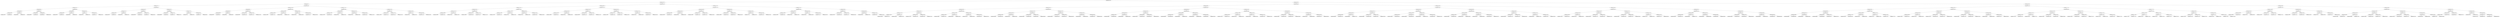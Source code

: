 digraph G{
1645589532 [label="Node{data=[2381, 2381]}"]
1645589532 -> 91989438
91989438 [label="Node{data=[1397, 1397]}"]
91989438 -> 1555063271
1555063271 [label="Node{data=[981, 981]}"]
1555063271 -> 581484909
581484909 [label="Node{data=[917, 917]}"]
581484909 -> 1842488432
1842488432 [label="Node{data=[901, 901]}"]
1842488432 -> 895236641
895236641 [label="Node{data=[893, 893]}"]
895236641 -> 1790761524
1790761524 [label="Node{data=[889, 889]}"]
1790761524 -> 242998695
242998695 [label="Node{data=[848, 848]}"]
242998695 -> 1928759740
1928759740 [label="Node{data=[841, 841]}"]
242998695 -> 649017585
649017585 [label="Node{data=[888, 888]}"]
1790761524 -> 709770090
709770090 [label="Node{data=[891, 891]}"]
709770090 -> 2047364449
2047364449 [label="Node{data=[890, 890]}"]
709770090 -> 1014333685
1014333685 [label="Node{data=[892, 892]}"]
895236641 -> 1673682746
1673682746 [label="Node{data=[897, 897]}"]
1673682746 -> 940358979
940358979 [label="Node{data=[895, 895]}"]
940358979 -> 14126182
14126182 [label="Node{data=[894, 894]}"]
940358979 -> 271963809
271963809 [label="Node{data=[896, 896]}"]
1673682746 -> 1644130322
1644130322 [label="Node{data=[899, 899]}"]
1644130322 -> 1019494347
1019494347 [label="Node{data=[898, 898]}"]
1644130322 -> 13377673
13377673 [label="Node{data=[900, 900]}"]
1842488432 -> 1047690991
1047690991 [label="Node{data=[909, 909]}"]
1047690991 -> 613934803
613934803 [label="Node{data=[905, 905]}"]
613934803 -> 959492077
959492077 [label="Node{data=[903, 903]}"]
959492077 -> 1486424106
1486424106 [label="Node{data=[902, 902]}"]
959492077 -> 1974567120
1974567120 [label="Node{data=[904, 904]}"]
613934803 -> 1846231499
1846231499 [label="Node{data=[907, 907]}"]
1846231499 -> 1392038944
1392038944 [label="Node{data=[906, 906]}"]
1846231499 -> 1118854669
1118854669 [label="Node{data=[908, 908]}"]
1047690991 -> 998175115
998175115 [label="Node{data=[913, 913]}"]
998175115 -> 265288246
265288246 [label="Node{data=[911, 911]}"]
265288246 -> 453146171
453146171 [label="Node{data=[910, 910]}"]
265288246 -> 1526862688
1526862688 [label="Node{data=[912, 912]}"]
998175115 -> 398218018
398218018 [label="Node{data=[915, 915]}"]
398218018 -> 1741821353
1741821353 [label="Node{data=[914, 914]}"]
398218018 -> 1877546182
1877546182 [label="Node{data=[916, 916]}"]
581484909 -> 616272712
616272712 [label="Node{data=[933, 933]}"]
616272712 -> 1374413246
1374413246 [label="Node{data=[925, 925]}"]
1374413246 -> 652466551
652466551 [label="Node{data=[921, 921]}"]
652466551 -> 25929289
25929289 [label="Node{data=[919, 919]}"]
25929289 -> 2043823331
2043823331 [label="Node{data=[918, 918]}"]
25929289 -> 2008722550
2008722550 [label="Node{data=[920, 920]}"]
652466551 -> 1328212887
1328212887 [label="Node{data=[923, 923]}"]
1328212887 -> 323986901
323986901 [label="Node{data=[922, 922]}"]
1328212887 -> 2026966531
2026966531 [label="Node{data=[924, 924]}"]
1374413246 -> 1521140851
1521140851 [label="Node{data=[929, 929]}"]
1521140851 -> 1111816930
1111816930 [label="Node{data=[927, 927]}"]
1111816930 -> 743153266
743153266 [label="Node{data=[926, 926]}"]
1111816930 -> 1545219310
1545219310 [label="Node{data=[928, 928]}"]
1521140851 -> 1344266818
1344266818 [label="Node{data=[931, 931]}"]
1344266818 -> 904499529
904499529 [label="Node{data=[930, 930]}"]
1344266818 -> 1159799176
1159799176 [label="Node{data=[932, 932]}"]
616272712 -> 1213270174
1213270174 [label="Node{data=[973, 973]}"]
1213270174 -> 1744043556
1744043556 [label="Node{data=[969, 969]}"]
1744043556 -> 518608970
518608970 [label="Node{data=[967, 967]}"]
518608970 -> 1384646526
1384646526 [label="Node{data=[966, 966]}"]
518608970 -> 308146249
308146249 [label="Node{data=[968, 968]}"]
1744043556 -> 1780952824
1780952824 [label="Node{data=[971, 971]}"]
1780952824 -> 1054343422
1054343422 [label="Node{data=[970, 970]}"]
1780952824 -> 754537388
754537388 [label="Node{data=[972, 972]}"]
1213270174 -> 1373319618
1373319618 [label="Node{data=[977, 977]}"]
1373319618 -> 47748591
47748591 [label="Node{data=[975, 975]}"]
47748591 -> 2088348346
2088348346 [label="Node{data=[974, 974]}"]
47748591 -> 452715178
452715178 [label="Node{data=[976, 976]}"]
1373319618 -> 312907030
312907030 [label="Node{data=[979, 979]}"]
312907030 -> 1419185472
1419185472 [label="Node{data=[978, 978]}"]
312907030 -> 1703563538
1703563538 [label="Node{data=[980, 980]}"]
1555063271 -> 547422651
547422651 [label="Node{data=[1060, 1060]}"]
547422651 -> 109657756
109657756 [label="Node{data=[1044, 1044]}"]
109657756 -> 1788403200
1788403200 [label="Node{data=[989, 989]}"]
1788403200 -> 1571623040
1571623040 [label="Node{data=[985, 985]}"]
1571623040 -> 1974038103
1974038103 [label="Node{data=[983, 983]}"]
1974038103 -> 974902176
974902176 [label="Node{data=[982, 982]}"]
1974038103 -> 383738429
383738429 [label="Node{data=[984, 984]}"]
1571623040 -> 600000886
600000886 [label="Node{data=[987, 987]}"]
600000886 -> 497438863
497438863 [label="Node{data=[986, 986]}"]
600000886 -> 2042889800
2042889800 [label="Node{data=[988, 988]}"]
1788403200 -> 342318535
342318535 [label="Node{data=[1040, 1040]}"]
342318535 -> 760626884
760626884 [label="Node{data=[1038, 1038]}"]
760626884 -> 39530953
39530953 [label="Node{data=[990, 990]}"]
760626884 -> 1534361996
1534361996 [label="Node{data=[1039, 1039]}"]
342318535 -> 1968404032
1968404032 [label="Node{data=[1042, 1042]}"]
1968404032 -> 1768932912
1768932912 [label="Node{data=[1041, 1041]}"]
1968404032 -> 845248429
845248429 [label="Node{data=[1043, 1043]}"]
109657756 -> 1298589836
1298589836 [label="Node{data=[1052, 1052]}"]
1298589836 -> 594114070
594114070 [label="Node{data=[1048, 1048]}"]
594114070 -> 882932237
882932237 [label="Node{data=[1046, 1046]}"]
882932237 -> 222674731
222674731 [label="Node{data=[1045, 1045]}"]
882932237 -> 1998394503
1998394503 [label="Node{data=[1047, 1047]}"]
594114070 -> 522978740
522978740 [label="Node{data=[1050, 1050]}"]
522978740 -> 678130766
678130766 [label="Node{data=[1049, 1049]}"]
522978740 -> 150420111
150420111 [label="Node{data=[1051, 1051]}"]
1298589836 -> 399621690
399621690 [label="Node{data=[1056, 1056]}"]
399621690 -> 1747917009
1747917009 [label="Node{data=[1054, 1054]}"]
1747917009 -> 454412446
454412446 [label="Node{data=[1053, 1053]}"]
1747917009 -> 705145393
705145393 [label="Node{data=[1055, 1055]}"]
399621690 -> 817750309
817750309 [label="Node{data=[1058, 1058]}"]
817750309 -> 549752435
549752435 [label="Node{data=[1057, 1057]}"]
817750309 -> 354477005
354477005 [label="Node{data=[1059, 1059]}"]
547422651 -> 39945594
39945594 [label="Node{data=[1311, 1311]}"]
39945594 -> 1569384666
1569384666 [label="Node{data=[1303, 1303]}"]
1569384666 -> 1496928782
1496928782 [label="Node{data=[1299, 1299]}"]
1496928782 -> 1268120687
1268120687 [label="Node{data=[1297, 1297]}"]
1268120687 -> 1162996274
1162996274 [label="Node{data=[1126, 1126]}"]
1268120687 -> 1326909050
1326909050 [label="Node{data=[1298, 1298]}"]
1496928782 -> 1554875572
1554875572 [label="Node{data=[1301, 1301]}"]
1554875572 -> 943685066
943685066 [label="Node{data=[1300, 1300]}"]
1554875572 -> 1920274565
1920274565 [label="Node{data=[1302, 1302]}"]
1569384666 -> 94829671
94829671 [label="Node{data=[1307, 1307]}"]
94829671 -> 891179075
891179075 [label="Node{data=[1305, 1305]}"]
891179075 -> 1988930055
1988930055 [label="Node{data=[1304, 1304]}"]
891179075 -> 740781419
740781419 [label="Node{data=[1306, 1306]}"]
94829671 -> 508619084
508619084 [label="Node{data=[1309, 1309]}"]
508619084 -> 1493909133
1493909133 [label="Node{data=[1308, 1308]}"]
508619084 -> 1254386489
1254386489 [label="Node{data=[1310, 1310]}"]
39945594 -> 1570704191
1570704191 [label="Node{data=[1319, 1319]}"]
1570704191 -> 1142719305
1142719305 [label="Node{data=[1315, 1315]}"]
1142719305 -> 1147347473
1147347473 [label="Node{data=[1313, 1313]}"]
1147347473 -> 756483079
756483079 [label="Node{data=[1312, 1312]}"]
1147347473 -> 150221929
150221929 [label="Node{data=[1314, 1314]}"]
1142719305 -> 676526325
676526325 [label="Node{data=[1317, 1317]}"]
676526325 -> 1979462724
1979462724 [label="Node{data=[1316, 1316]}"]
676526325 -> 1616785856
1616785856 [label="Node{data=[1318, 1318]}"]
1570704191 -> 1235224286
1235224286 [label="Node{data=[1323, 1323]}"]
1235224286 -> 1980418639
1980418639 [label="Node{data=[1321, 1321]}"]
1980418639 -> 1656786654
1656786654 [label="Node{data=[1320, 1320]}"]
1980418639 -> 1929474935
1929474935 [label="Node{data=[1322, 1322]}"]
1235224286 -> 987630911
987630911 [label="Node{data=[1395, 1395]}"]
987630911 -> 447148185
447148185 [label="Node{data=[1324, 1324]}"]
987630911 -> 2096507757
2096507757 [label="Node{data=[1396, 1396]}"]
91989438 -> 76838223
76838223 [label="Node{data=[1531, 1531]}"]
76838223 -> 1315514135
1315514135 [label="Node{data=[1499, 1499]}"]
1315514135 -> 1676027003
1676027003 [label="Node{data=[1413, 1413]}"]
1676027003 -> 780584489
780584489 [label="Node{data=[1405, 1405]}"]
780584489 -> 161472699
161472699 [label="Node{data=[1401, 1401]}"]
161472699 -> 239681280
239681280 [label="Node{data=[1399, 1399]}"]
239681280 -> 1558054734
1558054734 [label="Node{data=[1398, 1398]}"]
239681280 -> 1156658546
1156658546 [label="Node{data=[1400, 1400]}"]
161472699 -> 840798063
840798063 [label="Node{data=[1403, 1403]}"]
840798063 -> 1978341139
1978341139 [label="Node{data=[1402, 1402]}"]
840798063 -> 1503894167
1503894167 [label="Node{data=[1404, 1404]}"]
780584489 -> 347369076
347369076 [label="Node{data=[1409, 1409]}"]
347369076 -> 1250753914
1250753914 [label="Node{data=[1407, 1407]}"]
1250753914 -> 1735534775
1735534775 [label="Node{data=[1406, 1406]}"]
1250753914 -> 574644716
574644716 [label="Node{data=[1408, 1408]}"]
347369076 -> 355499038
355499038 [label="Node{data=[1411, 1411]}"]
355499038 -> 947533039
947533039 [label="Node{data=[1410, 1410]}"]
355499038 -> 1312527559
1312527559 [label="Node{data=[1412, 1412]}"]
1676027003 -> 1876284397
1876284397 [label="Node{data=[1421, 1421]}"]
1876284397 -> 2039714437
2039714437 [label="Node{data=[1417, 1417]}"]
2039714437 -> 279383060
279383060 [label="Node{data=[1415, 1415]}"]
279383060 -> 44576619
44576619 [label="Node{data=[1414, 1414]}"]
279383060 -> 1134812776
1134812776 [label="Node{data=[1416, 1416]}"]
2039714437 -> 641821475
641821475 [label="Node{data=[1419, 1419]}"]
641821475 -> 237900883
237900883 [label="Node{data=[1418, 1418]}"]
641821475 -> 1304342922
1304342922 [label="Node{data=[1420, 1420]}"]
1876284397 -> 280196811
280196811 [label="Node{data=[1452, 1452]}"]
280196811 -> 1023811469
1023811469 [label="Node{data=[1423, 1423]}"]
1023811469 -> 1140066546
1140066546 [label="Node{data=[1422, 1422]}"]
1023811469 -> 2071905255
2071905255 [label="Node{data=[1429, 1429]}"]
280196811 -> 1894836077
1894836077 [label="Node{data=[1497, 1497]}"]
1894836077 -> 2106029193
2106029193 [label="Node{data=[1496, 1496]}"]
1894836077 -> 509038675
509038675 [label="Node{data=[1498, 1498]}"]
1315514135 -> 331073925
331073925 [label="Node{data=[1515, 1515]}"]
331073925 -> 1678221072
1678221072 [label="Node{data=[1507, 1507]}"]
1678221072 -> 576887845
576887845 [label="Node{data=[1503, 1503]}"]
576887845 -> 101946866
101946866 [label="Node{data=[1501, 1501]}"]
101946866 -> 1269400404
1269400404 [label="Node{data=[1500, 1500]}"]
101946866 -> 328100398
328100398 [label="Node{data=[1502, 1502]}"]
576887845 -> 633032654
633032654 [label="Node{data=[1505, 1505]}"]
633032654 -> 1067315854
1067315854 [label="Node{data=[1504, 1504]}"]
633032654 -> 942241034
942241034 [label="Node{data=[1506, 1506]}"]
1678221072 -> 1477879611
1477879611 [label="Node{data=[1511, 1511]}"]
1477879611 -> 657217224
657217224 [label="Node{data=[1509, 1509]}"]
657217224 -> 2004207905
2004207905 [label="Node{data=[1508, 1508]}"]
657217224 -> 67597280
67597280 [label="Node{data=[1510, 1510]}"]
1477879611 -> 1774527268
1774527268 [label="Node{data=[1513, 1513]}"]
1774527268 -> 748335810
748335810 [label="Node{data=[1512, 1512]}"]
1774527268 -> 1979665073
1979665073 [label="Node{data=[1514, 1514]}"]
331073925 -> 1247326109
1247326109 [label="Node{data=[1523, 1523]}"]
1247326109 -> 172259825
172259825 [label="Node{data=[1519, 1519]}"]
172259825 -> 1941030617
1941030617 [label="Node{data=[1517, 1517]}"]
1941030617 -> 2090115292
2090115292 [label="Node{data=[1516, 1516]}"]
1941030617 -> 1933565076
1933565076 [label="Node{data=[1518, 1518]}"]
172259825 -> 1511893235
1511893235 [label="Node{data=[1521, 1521]}"]
1511893235 -> 661076583
661076583 [label="Node{data=[1520, 1520]}"]
1511893235 -> 2125261847
2125261847 [label="Node{data=[1522, 1522]}"]
1247326109 -> 1945781290
1945781290 [label="Node{data=[1527, 1527]}"]
1945781290 -> 1150759062
1150759062 [label="Node{data=[1525, 1525]}"]
1150759062 -> 1513987681
1513987681 [label="Node{data=[1524, 1524]}"]
1150759062 -> 1139285349
1139285349 [label="Node{data=[1526, 1526]}"]
1945781290 -> 1645398566
1645398566 [label="Node{data=[1529, 1529]}"]
1645398566 -> 528237938
528237938 [label="Node{data=[1528, 1528]}"]
1645398566 -> 696520298
696520298 [label="Node{data=[1530, 1530]}"]
76838223 -> 704916746
704916746 [label="Node{data=[2157, 2157]}"]
704916746 -> 1580437910
1580437910 [label="Node{data=[1547, 1547]}"]
1580437910 -> 588847351
588847351 [label="Node{data=[1539, 1539]}"]
588847351 -> 711439776
711439776 [label="Node{data=[1535, 1535]}"]
711439776 -> 553693595
553693595 [label="Node{data=[1533, 1533]}"]
553693595 -> 1669151500
1669151500 [label="Node{data=[1532, 1532]}"]
553693595 -> 138955060
138955060 [label="Node{data=[1534, 1534]}"]
711439776 -> 521479976
521479976 [label="Node{data=[1537, 1537]}"]
521479976 -> 993902904
993902904 [label="Node{data=[1536, 1536]}"]
521479976 -> 823273480
823273480 [label="Node{data=[1538, 1538]}"]
588847351 -> 2077869815
2077869815 [label="Node{data=[1543, 1543]}"]
2077869815 -> 1296274115
1296274115 [label="Node{data=[1541, 1541]}"]
1296274115 -> 404926034
404926034 [label="Node{data=[1540, 1540]}"]
1296274115 -> 953194294
953194294 [label="Node{data=[1542, 1542]}"]
2077869815 -> 218828965
218828965 [label="Node{data=[1545, 1545]}"]
218828965 -> 1552899661
1552899661 [label="Node{data=[1544, 1544]}"]
218828965 -> 1372728240
1372728240 [label="Node{data=[1546, 1546]}"]
1580437910 -> 1837596571
1837596571 [label="Node{data=[2046, 2046]}"]
1837596571 -> 953996470
953996470 [label="Node{data=[1551, 1551]}"]
953996470 -> 503814358
503814358 [label="Node{data=[1549, 1549]}"]
503814358 -> 1590210317
1590210317 [label="Node{data=[1548, 1548]}"]
503814358 -> 140863720
140863720 [label="Node{data=[1550, 1550]}"]
953996470 -> 1455584310
1455584310 [label="Node{data=[1555, 1555]}"]
1455584310 -> 1956742928
1956742928 [label="Node{data=[1552, 1552]}"]
1455584310 -> 1871380046
1871380046 [label="Node{data=[1582, 1582]}"]
1837596571 -> 1284237695
1284237695 [label="Node{data=[2153, 2153]}"]
1284237695 -> 153966364
153966364 [label="Node{data=[2146, 2146]}"]
153966364 -> 1909245998
1909245998 [label="Node{data=[2111, 2111]}"]
153966364 -> 1225535703
1225535703 [label="Node{data=[2152, 2152]}"]
1284237695 -> 1516239000
1516239000 [label="Node{data=[2155, 2155]}"]
1516239000 -> 967430520
967430520 [label="Node{data=[2154, 2154]}"]
1516239000 -> 775152603
775152603 [label="Node{data=[2156, 2156]}"]
704916746 -> 101835842
101835842 [label="Node{data=[2212, 2212]}"]
101835842 -> 590305056
590305056 [label="Node{data=[2165, 2165]}"]
590305056 -> 1417306156
1417306156 [label="Node{data=[2161, 2161]}"]
1417306156 -> 1709603907
1709603907 [label="Node{data=[2159, 2159]}"]
1709603907 -> 1826400073
1826400073 [label="Node{data=[2158, 2158]}"]
1709603907 -> 890469285
890469285 [label="Node{data=[2160, 2160]}"]
1417306156 -> 854529579
854529579 [label="Node{data=[2163, 2163]}"]
854529579 -> 1681748049
1681748049 [label="Node{data=[2162, 2162]}"]
854529579 -> 1842505072
1842505072 [label="Node{data=[2164, 2164]}"]
590305056 -> 1127408956
1127408956 [label="Node{data=[2169, 2169]}"]
1127408956 -> 153546047
153546047 [label="Node{data=[2167, 2167]}"]
153546047 -> 110541746
110541746 [label="Node{data=[2166, 2166]}"]
153546047 -> 2014427125
2014427125 [label="Node{data=[2168, 2168]}"]
1127408956 -> 744404686
744404686 [label="Node{data=[2185, 2185]}"]
744404686 -> 313522543
313522543 [label="Node{data=[2170, 2170]}"]
744404686 -> 567778211
567778211 [label="Node{data=[2203, 2203]}"]
101835842 -> 1410084467
1410084467 [label="Node{data=[2264, 2264]}"]
1410084467 -> 230492922
230492922 [label="Node{data=[2254, 2254]}"]
230492922 -> 1622470307
1622470307 [label="Node{data=[2252, 2252]}"]
1622470307 -> 2099473301
2099473301 [label="Node{data=[2251, 2251]}"]
1622470307 -> 1214889460
1214889460 [label="Node{data=[2253, 2253]}"]
230492922 -> 761697497
761697497 [label="Node{data=[2262, 2262]}"]
761697497 -> 1784718880
1784718880 [label="Node{data=[2261, 2261]}"]
761697497 -> 217646906
217646906 [label="Node{data=[2263, 2263]}"]
1410084467 -> 167419212
167419212 [label="Node{data=[2268, 2268]}"]
167419212 -> 270733558
270733558 [label="Node{data=[2266, 2266]}"]
270733558 -> 2141058420
2141058420 [label="Node{data=[2265, 2265]}"]
270733558 -> 999943530
999943530 [label="Node{data=[2267, 2267]}"]
167419212 -> 1725175720
1725175720 [label="Node{data=[2270, 2270]}"]
1725175720 -> 1861750564
1861750564 [label="Node{data=[2269, 2269]}"]
1725175720 -> 2120114650
2120114650 [label="Node{data=[2373, 2373]}"]
1645589532 -> 181940678
181940678 [label="Node{data=[5657, 5657]}"]
181940678 -> 1291263586
1291263586 [label="Node{data=[4364, 4364]}"]
1291263586 -> 1658366455
1658366455 [label="Node{data=[3055, 3055]}"]
1658366455 -> 1871004871
1871004871 [label="Node{data=[2462, 2462]}"]
1871004871 -> 613949168
613949168 [label="Node{data=[2438, 2438]}"]
613949168 -> 1357385743
1357385743 [label="Node{data=[2416, 2416]}"]
1357385743 -> 2010684660
2010684660 [label="Node{data=[2412, 2412]}"]
2010684660 -> 842948020
842948020 [label="Node{data=[2410, 2410]}"]
842948020 -> 1454750365
1454750365 [label="Node{data=[2409, 2409]}"]
842948020 -> 1187885100
1187885100 [label="Node{data=[2411, 2411]}"]
2010684660 -> 1975630653
1975630653 [label="Node{data=[2414, 2414]}"]
1975630653 -> 894606284
894606284 [label="Node{data=[2413, 2413]}"]
1975630653 -> 1321774761
1321774761 [label="Node{data=[2415, 2415]}"]
1357385743 -> 1705978764
1705978764 [label="Node{data=[2434, 2434]}"]
1705978764 -> 500137047
500137047 [label="Node{data=[2418, 2418]}"]
500137047 -> 1021450457
1021450457 [label="Node{data=[2417, 2417]}"]
500137047 -> 936657930
936657930 [label="Node{data=[2419, 2419]}"]
1705978764 -> 733735479
733735479 [label="Node{data=[2436, 2436]}"]
733735479 -> 1299187411
1299187411 [label="Node{data=[2435, 2435]}"]
733735479 -> 1635314548
1635314548 [label="Node{data=[2437, 2437]}"]
613949168 -> 1956190021
1956190021 [label="Node{data=[2446, 2446]}"]
1956190021 -> 8892851
8892851 [label="Node{data=[2442, 2442]}"]
8892851 -> 1301047790
1301047790 [label="Node{data=[2440, 2440]}"]
1301047790 -> 1804142688
1804142688 [label="Node{data=[2439, 2439]}"]
1301047790 -> 1469454699
1469454699 [label="Node{data=[2441, 2441]}"]
8892851 -> 1788948483
1788948483 [label="Node{data=[2444, 2444]}"]
1788948483 -> 1145890720
1145890720 [label="Node{data=[2443, 2443]}"]
1788948483 -> 1738878273
1738878273 [label="Node{data=[2445, 2445]}"]
1956190021 -> 2047391
2047391 [label="Node{data=[2458, 2458]}"]
2047391 -> 1667048631
1667048631 [label="Node{data=[2448, 2448]}"]
1667048631 -> 1074769563
1074769563 [label="Node{data=[2447, 2447]}"]
1667048631 -> 244210942
244210942 [label="Node{data=[2449, 2449]}"]
2047391 -> 1996782453
1996782453 [label="Node{data=[2460, 2460]}"]
1996782453 -> 2104918462
2104918462 [label="Node{data=[2459, 2459]}"]
1996782453 -> 1085314045
1085314045 [label="Node{data=[2461, 2461]}"]
1871004871 -> 1009082041
1009082041 [label="Node{data=[3039, 3039]}"]
1009082041 -> 1747862939
1747862939 [label="Node{data=[2470, 2470]}"]
1747862939 -> 555500113
555500113 [label="Node{data=[2466, 2466]}"]
555500113 -> 1710691060
1710691060 [label="Node{data=[2464, 2464]}"]
1710691060 -> 1940998245
1940998245 [label="Node{data=[2463, 2463]}"]
1710691060 -> 1772738837
1772738837 [label="Node{data=[2465, 2465]}"]
555500113 -> 711200955
711200955 [label="Node{data=[2468, 2468]}"]
711200955 -> 2002376625
2002376625 [label="Node{data=[2467, 2467]}"]
711200955 -> 240278367
240278367 [label="Node{data=[2469, 2469]}"]
1747862939 -> 689195761
689195761 [label="Node{data=[3035, 3035]}"]
689195761 -> 595551904
595551904 [label="Node{data=[3033, 3033]}"]
595551904 -> 446875937
446875937 [label="Node{data=[3029, 3029]}"]
595551904 -> 112652681
112652681 [label="Node{data=[3034, 3034]}"]
689195761 -> 226390124
226390124 [label="Node{data=[3037, 3037]}"]
226390124 -> 1433160965
1433160965 [label="Node{data=[3036, 3036]}"]
226390124 -> 1493925192
1493925192 [label="Node{data=[3038, 3038]}"]
1009082041 -> 1753281881
1753281881 [label="Node{data=[3047, 3047]}"]
1753281881 -> 369296693
369296693 [label="Node{data=[3043, 3043]}"]
369296693 -> 565212821
565212821 [label="Node{data=[3041, 3041]}"]
565212821 -> 592686806
592686806 [label="Node{data=[3040, 3040]}"]
565212821 -> 1284947416
1284947416 [label="Node{data=[3042, 3042]}"]
369296693 -> 1110582226
1110582226 [label="Node{data=[3045, 3045]}"]
1110582226 -> 1620373983
1620373983 [label="Node{data=[3044, 3044]}"]
1110582226 -> 1578096133
1578096133 [label="Node{data=[3046, 3046]}"]
1753281881 -> 655284321
655284321 [label="Node{data=[3051, 3051]}"]
655284321 -> 1961968609
1961968609 [label="Node{data=[3049, 3049]}"]
1961968609 -> 866930345
866930345 [label="Node{data=[3048, 3048]}"]
1961968609 -> 322115879
322115879 [label="Node{data=[3050, 3050]}"]
655284321 -> 1118770928
1118770928 [label="Node{data=[3053, 3053]}"]
1118770928 -> 1010805519
1010805519 [label="Node{data=[3052, 3052]}"]
1118770928 -> 1832346407
1832346407 [label="Node{data=[3054, 3054]}"]
1658366455 -> 1724298631
1724298631 [label="Node{data=[3932, 3932]}"]
1724298631 -> 1550071609
1550071609 [label="Node{data=[3835, 3835]}"]
1550071609 -> 490903657
490903657 [label="Node{data=[3481, 3481]}"]
490903657 -> 1270546109
1270546109 [label="Node{data=[3059, 3059]}"]
1270546109 -> 411242688
411242688 [label="Node{data=[3057, 3057]}"]
411242688 -> 1705193750
1705193750 [label="Node{data=[3056, 3056]}"]
411242688 -> 1823177755
1823177755 [label="Node{data=[3058, 3058]}"]
1270546109 -> 1886922789
1886922789 [label="Node{data=[3092, 3092]}"]
1886922789 -> 1887249402
1887249402 [label="Node{data=[3060, 3060]}"]
1886922789 -> 212506466
212506466 [label="Node{data=[3460, 3460]}"]
490903657 -> 1003911496
1003911496 [label="Node{data=[3831, 3831]}"]
1003911496 -> 182339351
182339351 [label="Node{data=[3550, 3550]}"]
182339351 -> 329635653
329635653 [label="Node{data=[3519, 3519]}"]
182339351 -> 1273775060
1273775060 [label="Node{data=[3798, 3798]}"]
1003911496 -> 1131966424
1131966424 [label="Node{data=[3833, 3833]}"]
1131966424 -> 996568671
996568671 [label="Node{data=[3832, 3832]}"]
1131966424 -> 105154953
105154953 [label="Node{data=[3834, 3834]}"]
1550071609 -> 798988406
798988406 [label="Node{data=[3843, 3843]}"]
798988406 -> 798569714
798569714 [label="Node{data=[3839, 3839]}"]
798569714 -> 663073736
663073736 [label="Node{data=[3837, 3837]}"]
663073736 -> 95387248
95387248 [label="Node{data=[3836, 3836]}"]
663073736 -> 1444940443
1444940443 [label="Node{data=[3838, 3838]}"]
798569714 -> 821594633
821594633 [label="Node{data=[3841, 3841]}"]
821594633 -> 988374061
988374061 [label="Node{data=[3840, 3840]}"]
821594633 -> 1154204158
1154204158 [label="Node{data=[3842, 3842]}"]
798988406 -> 308899630
308899630 [label="Node{data=[3865, 3865]}"]
308899630 -> 1714755496
1714755496 [label="Node{data=[3863, 3863]}"]
1714755496 -> 395108175
395108175 [label="Node{data=[3844, 3844]}"]
1714755496 -> 223488113
223488113 [label="Node{data=[3864, 3864]}"]
308899630 -> 1419454186
1419454186 [label="Node{data=[3930, 3930]}"]
1419454186 -> 450749318
450749318 [label="Node{data=[3866, 3866]}"]
1419454186 -> 1809461557
1809461557 [label="Node{data=[3931, 3931]}"]
1724298631 -> 2002226591
2002226591 [label="Node{data=[4163, 4163]}"]
2002226591 -> 2062961129
2062961129 [label="Node{data=[4155, 4155]}"]
2062961129 -> 264389858
264389858 [label="Node{data=[4128, 4128]}"]
264389858 -> 892047286
892047286 [label="Node{data=[4013, 4013]}"]
892047286 -> 2119948281
2119948281 [label="Node{data=[4011, 4011]}"]
892047286 -> 917139674
917139674 [label="Node{data=[4115, 4115]}"]
264389858 -> 726849465
726849465 [label="Node{data=[4153, 4153]}"]
726849465 -> 1122872154
1122872154 [label="Node{data=[4152, 4152]}"]
726849465 -> 1646876897
1646876897 [label="Node{data=[4154, 4154]}"]
2062961129 -> 132176094
132176094 [label="Node{data=[4159, 4159]}"]
132176094 -> 976369796
976369796 [label="Node{data=[4157, 4157]}"]
976369796 -> 363520995
363520995 [label="Node{data=[4156, 4156]}"]
976369796 -> 1030508519
1030508519 [label="Node{data=[4158, 4158]}"]
132176094 -> 1019958972
1019958972 [label="Node{data=[4161, 4161]}"]
1019958972 -> 387366841
387366841 [label="Node{data=[4160, 4160]}"]
1019958972 -> 1432482627
1432482627 [label="Node{data=[4162, 4162]}"]
2002226591 -> 179146111
179146111 [label="Node{data=[4356, 4356]}"]
179146111 -> 1823818784
1823818784 [label="Node{data=[4299, 4299]}"]
1823818784 -> 1325192568
1325192568 [label="Node{data=[4265, 4265]}"]
1325192568 -> 350084111
350084111 [label="Node{data=[4259, 4259]}"]
1325192568 -> 1920822686
1920822686 [label="Node{data=[4293, 4293]}"]
1823818784 -> 875541429
875541429 [label="Node{data=[4354, 4354]}"]
875541429 -> 475064157
475064157 [label="Node{data=[4332, 4332]}"]
875541429 -> 1721199996
1721199996 [label="Node{data=[4355, 4355]}"]
179146111 -> 2132798893
2132798893 [label="Node{data=[4360, 4360]}"]
2132798893 -> 912546784
912546784 [label="Node{data=[4358, 4358]}"]
912546784 -> 756365438
756365438 [label="Node{data=[4357, 4357]}"]
912546784 -> 1882475565
1882475565 [label="Node{data=[4359, 4359]}"]
2132798893 -> 1883677955
1883677955 [label="Node{data=[4362, 4362]}"]
1883677955 -> 1693014960
1693014960 [label="Node{data=[4361, 4361]}"]
1883677955 -> 1622890907
1622890907 [label="Node{data=[4363, 4363]}"]
1291263586 -> 851190917
851190917 [label="Node{data=[5146, 5146]}"]
851190917 -> 1998057836
1998057836 [label="Node{data=[4492, 4492]}"]
1998057836 -> 1502413029
1502413029 [label="Node{data=[4433, 4433]}"]
1502413029 -> 1665203662
1665203662 [label="Node{data=[4372, 4372]}"]
1665203662 -> 806057263
806057263 [label="Node{data=[4368, 4368]}"]
806057263 -> 2027912915
2027912915 [label="Node{data=[4366, 4366]}"]
2027912915 -> 1231344389
1231344389 [label="Node{data=[4365, 4365]}"]
2027912915 -> 758053226
758053226 [label="Node{data=[4367, 4367]}"]
806057263 -> 1189561325
1189561325 [label="Node{data=[4370, 4370]}"]
1189561325 -> 1162712068
1162712068 [label="Node{data=[4369, 4369]}"]
1189561325 -> 719231827
719231827 [label="Node{data=[4371, 4371]}"]
1665203662 -> 1893847755
1893847755 [label="Node{data=[4429, 4429]}"]
1893847755 -> 216342289
216342289 [label="Node{data=[4427, 4427]}"]
216342289 -> 622937917
622937917 [label="Node{data=[4398, 4398]}"]
216342289 -> 2080064713
2080064713 [label="Node{data=[4428, 4428]}"]
1893847755 -> 91399927
91399927 [label="Node{data=[4431, 4431]}"]
91399927 -> 558574815
558574815 [label="Node{data=[4430, 4430]}"]
91399927 -> 243048292
243048292 [label="Node{data=[4432, 4432]}"]
1502413029 -> 796938094
796938094 [label="Node{data=[4484, 4484]}"]
796938094 -> 1062539639
1062539639 [label="Node{data=[4437, 4437]}"]
1062539639 -> 1191247766
1191247766 [label="Node{data=[4435, 4435]}"]
1191247766 -> 762175405
762175405 [label="Node{data=[4434, 4434]}"]
1191247766 -> 12262993
12262993 [label="Node{data=[4436, 4436]}"]
1062539639 -> 393374104
393374104 [label="Node{data=[4439, 4439]}"]
393374104 -> 1464785071
1464785071 [label="Node{data=[4438, 4438]}"]
393374104 -> 345892188
345892188 [label="Node{data=[4483, 4483]}"]
796938094 -> 1275865096
1275865096 [label="Node{data=[4488, 4488]}"]
1275865096 -> 1219933880
1219933880 [label="Node{data=[4486, 4486]}"]
1219933880 -> 1771865249
1771865249 [label="Node{data=[4485, 4485]}"]
1219933880 -> 307248075
307248075 [label="Node{data=[4487, 4487]}"]
1275865096 -> 1060183521
1060183521 [label="Node{data=[4490, 4490]}"]
1060183521 -> 1112502217
1112502217 [label="Node{data=[4489, 4489]}"]
1060183521 -> 1333482157
1333482157 [label="Node{data=[4491, 4491]}"]
1998057836 -> 1550231274
1550231274 [label="Node{data=[4508, 4508]}"]
1550231274 -> 1796171410
1796171410 [label="Node{data=[4500, 4500]}"]
1796171410 -> 1376218397
1376218397 [label="Node{data=[4496, 4496]}"]
1376218397 -> 1207739338
1207739338 [label="Node{data=[4494, 4494]}"]
1207739338 -> 784604201
784604201 [label="Node{data=[4493, 4493]}"]
1207739338 -> 1047512213
1047512213 [label="Node{data=[4495, 4495]}"]
1376218397 -> 1474898368
1474898368 [label="Node{data=[4498, 4498]}"]
1474898368 -> 1965629956
1965629956 [label="Node{data=[4497, 4497]}"]
1474898368 -> 2072137180
2072137180 [label="Node{data=[4499, 4499]}"]
1796171410 -> 998860117
998860117 [label="Node{data=[4504, 4504]}"]
998860117 -> 632351949
632351949 [label="Node{data=[4502, 4502]}"]
632351949 -> 422953853
422953853 [label="Node{data=[4501, 4501]}"]
632351949 -> 1890615594
1890615594 [label="Node{data=[4503, 4503]}"]
998860117 -> 6545828
6545828 [label="Node{data=[4506, 4506]}"]
6545828 -> 580367329
580367329 [label="Node{data=[4505, 4505]}"]
6545828 -> 353284837
353284837 [label="Node{data=[4507, 4507]}"]
1550231274 -> 1631832255
1631832255 [label="Node{data=[5138, 5138]}"]
1631832255 -> 2117233650
2117233650 [label="Node{data=[4512, 4512]}"]
2117233650 -> 1638258542
1638258542 [label="Node{data=[4510, 4510]}"]
1638258542 -> 31246373
31246373 [label="Node{data=[4509, 4509]}"]
1638258542 -> 2124807825
2124807825 [label="Node{data=[4511, 4511]}"]
2117233650 -> 321218380
321218380 [label="Node{data=[4542, 4542]}"]
321218380 -> 1559547105
1559547105 [label="Node{data=[4513, 4513]}"]
321218380 -> 999209658
999209658 [label="Node{data=[4553, 4553]}"]
1631832255 -> 1787726380
1787726380 [label="Node{data=[5142, 5142]}"]
1787726380 -> 1378455350
1378455350 [label="Node{data=[5140, 5140]}"]
1378455350 -> 675336790
675336790 [label="Node{data=[5139, 5139]}"]
1378455350 -> 1725298318
1725298318 [label="Node{data=[5141, 5141]}"]
1787726380 -> 2023018386
2023018386 [label="Node{data=[5144, 5144]}"]
2023018386 -> 1725611913
1725611913 [label="Node{data=[5143, 5143]}"]
2023018386 -> 1218843494
1218843494 [label="Node{data=[5145, 5145]}"]
851190917 -> 17759610
17759610 [label="Node{data=[5204, 5204]}"]
17759610 -> 1605917334
1605917334 [label="Node{data=[5162, 5162]}"]
1605917334 -> 1823313951
1823313951 [label="Node{data=[5154, 5154]}"]
1823313951 -> 350786511
350786511 [label="Node{data=[5150, 5150]}"]
350786511 -> 1660635397
1660635397 [label="Node{data=[5148, 5148]}"]
1660635397 -> 2139800358
2139800358 [label="Node{data=[5147, 5147]}"]
1660635397 -> 2133297568
2133297568 [label="Node{data=[5149, 5149]}"]
350786511 -> 796986208
796986208 [label="Node{data=[5152, 5152]}"]
796986208 -> 394976500
394976500 [label="Node{data=[5151, 5151]}"]
796986208 -> 1043377872
1043377872 [label="Node{data=[5153, 5153]}"]
1823313951 -> 2107202111
2107202111 [label="Node{data=[5158, 5158]}"]
2107202111 -> 1516537063
1516537063 [label="Node{data=[5156, 5156]}"]
1516537063 -> 466132515
466132515 [label="Node{data=[5155, 5155]}"]
1516537063 -> 548791716
548791716 [label="Node{data=[5157, 5157]}"]
2107202111 -> 390732591
390732591 [label="Node{data=[5160, 5160]}"]
390732591 -> 1769465501
1769465501 [label="Node{data=[5159, 5159]}"]
390732591 -> 915493910
915493910 [label="Node{data=[5161, 5161]}"]
1605917334 -> 956702629
956702629 [label="Node{data=[5170, 5170]}"]
956702629 -> 2127755465
2127755465 [label="Node{data=[5166, 5166]}"]
2127755465 -> 675785344
675785344 [label="Node{data=[5164, 5164]}"]
675785344 -> 340425338
340425338 [label="Node{data=[5163, 5163]}"]
675785344 -> 490255457
490255457 [label="Node{data=[5165, 5165]}"]
2127755465 -> 1950679999
1950679999 [label="Node{data=[5168, 5168]}"]
1950679999 -> 1631822877
1631822877 [label="Node{data=[5167, 5167]}"]
1950679999 -> 647859173
647859173 [label="Node{data=[5169, 5169]}"]
956702629 -> 2120136939
2120136939 [label="Node{data=[5174, 5174]}"]
2120136939 -> 584713316
584713316 [label="Node{data=[5172, 5172]}"]
584713316 -> 1581592430
1581592430 [label="Node{data=[5171, 5171]}"]
584713316 -> 349001184
349001184 [label="Node{data=[5173, 5173]}"]
2120136939 -> 526335602
526335602 [label="Node{data=[5176, 5176]}"]
526335602 -> 1834283225
1834283225 [label="Node{data=[5175, 5175]}"]
526335602 -> 446536770
446536770 [label="Node{data=[5203, 5203]}"]
17759610 -> 1677834404
1677834404 [label="Node{data=[5641, 5641]}"]
1677834404 -> 46905080
46905080 [label="Node{data=[5212, 5212]}"]
46905080 -> 1221811264
1221811264 [label="Node{data=[5208, 5208]}"]
1221811264 -> 1054520980
1054520980 [label="Node{data=[5206, 5206]}"]
1054520980 -> 1467481459
1467481459 [label="Node{data=[5205, 5205]}"]
1054520980 -> 139783443
139783443 [label="Node{data=[5207, 5207]}"]
1221811264 -> 1513591045
1513591045 [label="Node{data=[5210, 5210]}"]
1513591045 -> 825422529
825422529 [label="Node{data=[5209, 5209]}"]
1513591045 -> 1506156017
1506156017 [label="Node{data=[5211, 5211]}"]
46905080 -> 1993691055
1993691055 [label="Node{data=[5637, 5637]}"]
1993691055 -> 269244361
269244361 [label="Node{data=[5635, 5635]}"]
269244361 -> 915282931
915282931 [label="Node{data=[5605, 5605]}"]
269244361 -> 1598992710
1598992710 [label="Node{data=[5636, 5636]}"]
1993691055 -> 62530871
62530871 [label="Node{data=[5639, 5639]}"]
62530871 -> 1912244374
1912244374 [label="Node{data=[5638, 5638]}"]
62530871 -> 929907929
929907929 [label="Node{data=[5640, 5640]}"]
1677834404 -> 495126515
495126515 [label="Node{data=[5649, 5649]}"]
495126515 -> 1338116841
1338116841 [label="Node{data=[5645, 5645]}"]
1338116841 -> 1784255935
1784255935 [label="Node{data=[5643, 5643]}"]
1784255935 -> 927944609
927944609 [label="Node{data=[5642, 5642]}"]
1784255935 -> 855013924
855013924 [label="Node{data=[5644, 5644]}"]
1338116841 -> 1841085393
1841085393 [label="Node{data=[5647, 5647]}"]
1841085393 -> 1265512372
1265512372 [label="Node{data=[5646, 5646]}"]
1841085393 -> 110187327
110187327 [label="Node{data=[5648, 5648]}"]
495126515 -> 129449619
129449619 [label="Node{data=[5653, 5653]}"]
129449619 -> 257785735
257785735 [label="Node{data=[5651, 5651]}"]
257785735 -> 896852567
896852567 [label="Node{data=[5650, 5650]}"]
257785735 -> 963659629
963659629 [label="Node{data=[5652, 5652]}"]
129449619 -> 118334838
118334838 [label="Node{data=[5655, 5655]}"]
118334838 -> 1665680215
1665680215 [label="Node{data=[5654, 5654]}"]
118334838 -> 1908171571
1908171571 [label="Node{data=[5656, 5656]}"]
181940678 -> 1246497094
1246497094 [label="Node{data=[7802, 7802]}"]
1246497094 -> 536879980
536879980 [label="Node{data=[7670, 7670]}"]
536879980 -> 32743104
32743104 [label="Node{data=[7578, 7578]}"]
32743104 -> 331661366
331661366 [label="Node{data=[5673, 5673]}"]
331661366 -> 963177777
963177777 [label="Node{data=[5665, 5665]}"]
963177777 -> 416461363
416461363 [label="Node{data=[5661, 5661]}"]
416461363 -> 88750711
88750711 [label="Node{data=[5659, 5659]}"]
88750711 -> 809144216
809144216 [label="Node{data=[5658, 5658]}"]
88750711 -> 1313209803
1313209803 [label="Node{data=[5660, 5660]}"]
416461363 -> 1124830490
1124830490 [label="Node{data=[5663, 5663]}"]
1124830490 -> 398888590
398888590 [label="Node{data=[5662, 5662]}"]
1124830490 -> 1944360353
1944360353 [label="Node{data=[5664, 5664]}"]
963177777 -> 313427379
313427379 [label="Node{data=[5669, 5669]}"]
313427379 -> 223525281
223525281 [label="Node{data=[5667, 5667]}"]
223525281 -> 776201339
776201339 [label="Node{data=[5666, 5666]}"]
223525281 -> 2044540303
2044540303 [label="Node{data=[5668, 5668]}"]
313427379 -> 523809818
523809818 [label="Node{data=[5671, 5671]}"]
523809818 -> 129993197
129993197 [label="Node{data=[5670, 5670]}"]
523809818 -> 921617757
921617757 [label="Node{data=[5672, 5672]}"]
331661366 -> 646967106
646967106 [label="Node{data=[7570, 7570]}"]
646967106 -> 2085423085
2085423085 [label="Node{data=[7566, 7566]}"]
2085423085 -> 130419048
130419048 [label="Node{data=[6177, 6177]}"]
130419048 -> 1203957984
1203957984 [label="Node{data=[5674, 5674]}"]
130419048 -> 518976165
518976165 [label="Node{data=[7565, 7565]}"]
2085423085 -> 168361210
168361210 [label="Node{data=[7568, 7568]}"]
168361210 -> 1026701722
1026701722 [label="Node{data=[7567, 7567]}"]
168361210 -> 1831312172
1831312172 [label="Node{data=[7569, 7569]}"]
646967106 -> 78981111
78981111 [label="Node{data=[7574, 7574]}"]
78981111 -> 1226302647
1226302647 [label="Node{data=[7572, 7572]}"]
1226302647 -> 1707473638
1707473638 [label="Node{data=[7571, 7571]}"]
1226302647 -> 887813001
887813001 [label="Node{data=[7573, 7573]}"]
78981111 -> 432926844
432926844 [label="Node{data=[7576, 7576]}"]
432926844 -> 1862901166
1862901166 [label="Node{data=[7575, 7575]}"]
432926844 -> 626088035
626088035 [label="Node{data=[7577, 7577]}"]
32743104 -> 1187283451
1187283451 [label="Node{data=[7654, 7654]}"]
1187283451 -> 821876559
821876559 [label="Node{data=[7646, 7646]}"]
821876559 -> 331077651
331077651 [label="Node{data=[7590, 7590]}"]
331077651 -> 1007032391
1007032391 [label="Node{data=[7580, 7580]}"]
1007032391 -> 1588567397
1588567397 [label="Node{data=[7579, 7579]}"]
1007032391 -> 138374992
138374992 [label="Node{data=[7581, 7581]}"]
331077651 -> 1158239492
1158239492 [label="Node{data=[7644, 7644]}"]
1158239492 -> 1229044162
1229044162 [label="Node{data=[7612, 7612]}"]
1158239492 -> 1806127418
1806127418 [label="Node{data=[7645, 7645]}"]
821876559 -> 403830513
403830513 [label="Node{data=[7650, 7650]}"]
403830513 -> 398406018
398406018 [label="Node{data=[7648, 7648]}"]
398406018 -> 1408501022
1408501022 [label="Node{data=[7647, 7647]}"]
398406018 -> 42705115
42705115 [label="Node{data=[7649, 7649]}"]
403830513 -> 356153349
356153349 [label="Node{data=[7652, 7652]}"]
356153349 -> 2070374401
2070374401 [label="Node{data=[7651, 7651]}"]
356153349 -> 138956422
138956422 [label="Node{data=[7653, 7653]}"]
1187283451 -> 1469753900
1469753900 [label="Node{data=[7662, 7662]}"]
1469753900 -> 296098442
296098442 [label="Node{data=[7658, 7658]}"]
296098442 -> 1371627487
1371627487 [label="Node{data=[7656, 7656]}"]
1371627487 -> 456595231
456595231 [label="Node{data=[7655, 7655]}"]
1371627487 -> 436077983
436077983 [label="Node{data=[7657, 7657]}"]
296098442 -> 950873696
950873696 [label="Node{data=[7660, 7660]}"]
950873696 -> 1674158349
1674158349 [label="Node{data=[7659, 7659]}"]
950873696 -> 1080417668
1080417668 [label="Node{data=[7661, 7661]}"]
1469753900 -> 702474986
702474986 [label="Node{data=[7666, 7666]}"]
702474986 -> 2026966943
2026966943 [label="Node{data=[7664, 7664]}"]
2026966943 -> 1455294529
1455294529 [label="Node{data=[7663, 7663]}"]
2026966943 -> 953771759
953771759 [label="Node{data=[7665, 7665]}"]
702474986 -> 1712214692
1712214692 [label="Node{data=[7668, 7668]}"]
1712214692 -> 374539277
374539277 [label="Node{data=[7667, 7667]}"]
1712214692 -> 814344838
814344838 [label="Node{data=[7669, 7669]}"]
536879980 -> 1133775974
1133775974 [label="Node{data=[7711, 7711]}"]
1133775974 -> 1461448130
1461448130 [label="Node{data=[7686, 7686]}"]
1461448130 -> 1499920448
1499920448 [label="Node{data=[7678, 7678]}"]
1499920448 -> 642053168
642053168 [label="Node{data=[7674, 7674]}"]
642053168 -> 1162881954
1162881954 [label="Node{data=[7672, 7672]}"]
1162881954 -> 1303227191
1303227191 [label="Node{data=[7671, 7671]}"]
1162881954 -> 594013754
594013754 [label="Node{data=[7673, 7673]}"]
642053168 -> 570649362
570649362 [label="Node{data=[7676, 7676]}"]
570649362 -> 1724537291
1724537291 [label="Node{data=[7675, 7675]}"]
570649362 -> 1184801334
1184801334 [label="Node{data=[7677, 7677]}"]
1499920448 -> 1511293665
1511293665 [label="Node{data=[7682, 7682]}"]
1511293665 -> 1668692298
1668692298 [label="Node{data=[7680, 7680]}"]
1668692298 -> 1472602350
1472602350 [label="Node{data=[7679, 7679]}"]
1668692298 -> 1694152498
1694152498 [label="Node{data=[7681, 7681]}"]
1511293665 -> 445063878
445063878 [label="Node{data=[7684, 7684]}"]
445063878 -> 1214899381
1214899381 [label="Node{data=[7683, 7683]}"]
445063878 -> 785280006
785280006 [label="Node{data=[7685, 7685]}"]
1461448130 -> 532422090
532422090 [label="Node{data=[7703, 7703]}"]
532422090 -> 1015975401
1015975401 [label="Node{data=[7690, 7690]}"]
1015975401 -> 994413185
994413185 [label="Node{data=[7688, 7688]}"]
994413185 -> 1714843571
1714843571 [label="Node{data=[7687, 7687]}"]
994413185 -> 421231858
421231858 [label="Node{data=[7689, 7689]}"]
1015975401 -> 1370643453
1370643453 [label="Node{data=[7692, 7692]}"]
1370643453 -> 1177862856
1177862856 [label="Node{data=[7691, 7691]}"]
1370643453 -> 329934410
329934410 [label="Node{data=[7702, 7702]}"]
532422090 -> 1368683553
1368683553 [label="Node{data=[7707, 7707]}"]
1368683553 -> 305836125
305836125 [label="Node{data=[7705, 7705]}"]
305836125 -> 1920471632
1920471632 [label="Node{data=[7704, 7704]}"]
305836125 -> 849392227
849392227 [label="Node{data=[7706, 7706]}"]
1368683553 -> 1088945514
1088945514 [label="Node{data=[7709, 7709]}"]
1088945514 -> 127407475
127407475 [label="Node{data=[7708, 7708]}"]
1088945514 -> 901807426
901807426 [label="Node{data=[7710, 7710]}"]
1133775974 -> 46457395
46457395 [label="Node{data=[7727, 7727]}"]
46457395 -> 2109162412
2109162412 [label="Node{data=[7719, 7719]}"]
2109162412 -> 985920228
985920228 [label="Node{data=[7715, 7715]}"]
985920228 -> 215986835
215986835 [label="Node{data=[7713, 7713]}"]
215986835 -> 690953281
690953281 [label="Node{data=[7712, 7712]}"]
215986835 -> 1849856235
1849856235 [label="Node{data=[7714, 7714]}"]
985920228 -> 1261636373
1261636373 [label="Node{data=[7717, 7717]}"]
1261636373 -> 982086602
982086602 [label="Node{data=[7716, 7716]}"]
1261636373 -> 1796582862
1796582862 [label="Node{data=[7718, 7718]}"]
2109162412 -> 288009615
288009615 [label="Node{data=[7723, 7723]}"]
288009615 -> 1108506396
1108506396 [label="Node{data=[7721, 7721]}"]
1108506396 -> 863263671
863263671 [label="Node{data=[7720, 7720]}"]
1108506396 -> 1976167370
1976167370 [label="Node{data=[7722, 7722]}"]
288009615 -> 827029033
827029033 [label="Node{data=[7725, 7725]}"]
827029033 -> 1622171019
1622171019 [label="Node{data=[7724, 7724]}"]
827029033 -> 1896352713
1896352713 [label="Node{data=[7726, 7726]}"]
46457395 -> 1269119385
1269119385 [label="Node{data=[7759, 7759]}"]
1269119385 -> 565568762
565568762 [label="Node{data=[7731, 7731]}"]
565568762 -> 1133230402
1133230402 [label="Node{data=[7729, 7729]}"]
1133230402 -> 1919722681
1919722681 [label="Node{data=[7728, 7728]}"]
1133230402 -> 283583132
283583132 [label="Node{data=[7730, 7730]}"]
565568762 -> 519800398
519800398 [label="Node{data=[7733, 7733]}"]
519800398 -> 10780026
10780026 [label="Node{data=[7732, 7732]}"]
519800398 -> 393889979
393889979 [label="Node{data=[7734, 7734]}"]
1269119385 -> 1050704650
1050704650 [label="Node{data=[7763, 7763]}"]
1050704650 -> 2083210086
2083210086 [label="Node{data=[7761, 7761]}"]
2083210086 -> 1606921780
1606921780 [label="Node{data=[7760, 7760]}"]
2083210086 -> 440212199
440212199 [label="Node{data=[7762, 7762]}"]
1050704650 -> 662194817
662194817 [label="Node{data=[7765, 7765]}"]
662194817 -> 23989627
23989627 [label="Node{data=[7764, 7764]}"]
662194817 -> 1664791916
1664791916 [label="Node{data=[7794, 7794]}"]
1246497094 -> 287465934
287465934 [label="Node{data=[7834, 7834]}"]
287465934 -> 1961561385
1961561385 [label="Node{data=[7818, 7818]}"]
1961561385 -> 94356250
94356250 [label="Node{data=[7810, 7810]}"]
94356250 -> 859346704
859346704 [label="Node{data=[7806, 7806]}"]
859346704 -> 823573672
823573672 [label="Node{data=[7804, 7804]}"]
823573672 -> 490237414
490237414 [label="Node{data=[7803, 7803]}"]
823573672 -> 1724185160
1724185160 [label="Node{data=[7805, 7805]}"]
859346704 -> 288579991
288579991 [label="Node{data=[7808, 7808]}"]
288579991 -> 365194469
365194469 [label="Node{data=[7807, 7807]}"]
288579991 -> 1263363302
1263363302 [label="Node{data=[7809, 7809]}"]
94356250 -> 169529725
169529725 [label="Node{data=[7814, 7814]}"]
169529725 -> 11478640
11478640 [label="Node{data=[7812, 7812]}"]
11478640 -> 909820356
909820356 [label="Node{data=[7811, 7811]}"]
11478640 -> 384891313
384891313 [label="Node{data=[7813, 7813]}"]
169529725 -> 1245528875
1245528875 [label="Node{data=[7816, 7816]}"]
1245528875 -> 869818554
869818554 [label="Node{data=[7815, 7815]}"]
1245528875 -> 1393337316
1393337316 [label="Node{data=[7817, 7817]}"]
1961561385 -> 1109452101
1109452101 [label="Node{data=[7826, 7826]}"]
1109452101 -> 1646580273
1646580273 [label="Node{data=[7822, 7822]}"]
1646580273 -> 311014271
311014271 [label="Node{data=[7820, 7820]}"]
311014271 -> 615260489
615260489 [label="Node{data=[7819, 7819]}"]
311014271 -> 1642324564
1642324564 [label="Node{data=[7821, 7821]}"]
1646580273 -> 621936899
621936899 [label="Node{data=[7824, 7824]}"]
621936899 -> 2053069973
2053069973 [label="Node{data=[7823, 7823]}"]
621936899 -> 1069325566
1069325566 [label="Node{data=[7825, 7825]}"]
1109452101 -> 1093871647
1093871647 [label="Node{data=[7830, 7830]}"]
1093871647 -> 1956389667
1956389667 [label="Node{data=[7828, 7828]}"]
1956389667 -> 1957130961
1957130961 [label="Node{data=[7827, 7827]}"]
1956389667 -> 791104471
791104471 [label="Node{data=[7829, 7829]}"]
1093871647 -> 2005728764
2005728764 [label="Node{data=[7832, 7832]}"]
2005728764 -> 1646021909
1646021909 [label="Node{data=[7831, 7831]}"]
2005728764 -> 761432701
761432701 [label="Node{data=[7833, 7833]}"]
287465934 -> 948831733
948831733 [label="Node{data=[7990, 7990]}"]
948831733 -> 687696901
687696901 [label="Node{data=[7850, 7850]}"]
687696901 -> 671738090
671738090 [label="Node{data=[7842, 7842]}"]
671738090 -> 285327092
285327092 [label="Node{data=[7838, 7838]}"]
285327092 -> 1500033164
1500033164 [label="Node{data=[7836, 7836]}"]
1500033164 -> 448164576
448164576 [label="Node{data=[7835, 7835]}"]
1500033164 -> 2107611108
2107611108 [label="Node{data=[7837, 7837]}"]
285327092 -> 1635082429
1635082429 [label="Node{data=[7840, 7840]}"]
1635082429 -> 2097496271
2097496271 [label="Node{data=[7839, 7839]}"]
1635082429 -> 1410145533
1410145533 [label="Node{data=[7841, 7841]}"]
671738090 -> 1428980015
1428980015 [label="Node{data=[7846, 7846]}"]
1428980015 -> 521565119
521565119 [label="Node{data=[7844, 7844]}"]
521565119 -> 1212304298
1212304298 [label="Node{data=[7843, 7843]}"]
521565119 -> 1955880107
1955880107 [label="Node{data=[7845, 7845]}"]
1428980015 -> 1166053103
1166053103 [label="Node{data=[7848, 7848]}"]
1166053103 -> 1772586603
1772586603 [label="Node{data=[7847, 7847]}"]
1166053103 -> 870490094
870490094 [label="Node{data=[7849, 7849]}"]
687696901 -> 1699085373
1699085373 [label="Node{data=[7982, 7982]}"]
1699085373 -> 619966860
619966860 [label="Node{data=[7978, 7978]}"]
619966860 -> 1907539879
1907539879 [label="Node{data=[7920, 7920]}"]
1907539879 -> 1443386256
1443386256 [label="Node{data=[7851, 7851]}"]
1907539879 -> 484895096
484895096 [label="Node{data=[7956, 7956]}"]
619966860 -> 656540921
656540921 [label="Node{data=[7980, 7980]}"]
656540921 -> 1124718653
1124718653 [label="Node{data=[7979, 7979]}"]
656540921 -> 1468630815
1468630815 [label="Node{data=[7981, 7981]}"]
1699085373 -> 2081364415
2081364415 [label="Node{data=[7986, 7986]}"]
2081364415 -> 1270730507
1270730507 [label="Node{data=[7984, 7984]}"]
1270730507 -> 1190674033
1190674033 [label="Node{data=[7983, 7983]}"]
1270730507 -> 1574103246
1574103246 [label="Node{data=[7985, 7985]}"]
2081364415 -> 1502920746
1502920746 [label="Node{data=[7988, 7988]}"]
1502920746 -> 2096400772
2096400772 [label="Node{data=[7987, 7987]}"]
1502920746 -> 2079865821
2079865821 [label="Node{data=[7989, 7989]}"]
948831733 -> 832977140
832977140 [label="Node{data=[8072, 8072]}"]
832977140 -> 1313614714
1313614714 [label="Node{data=[7994, 7994]}"]
1313614714 -> 371991454
371991454 [label="Node{data=[7992, 7992]}"]
371991454 -> 749786197
749786197 [label="Node{data=[7991, 7991]}"]
371991454 -> 743520431
743520431 [label="Node{data=[7993, 7993]}"]
1313614714 -> 65655204
65655204 [label="Node{data=[8070, 8070]}"]
65655204 -> 1957569172
1957569172 [label="Node{data=[8035, 8035]}"]
65655204 -> 1586909736
1586909736 [label="Node{data=[8071, 8071]}"]
832977140 -> 2074582293
2074582293 [label="Node{data=[8076, 8076]}"]
2074582293 -> 906889012
906889012 [label="Node{data=[8074, 8074]}"]
906889012 -> 858860003
858860003 [label="Node{data=[8073, 8073]}"]
906889012 -> 1599748799
1599748799 [label="Node{data=[8075, 8075]}"]
2074582293 -> 408046452
408046452 [label="Node{data=[8080, 8080]}"]
408046452 -> 1587796205
1587796205 [label="Node{data=[8078, 8078]}"]
1587796205 -> 1684507883
1684507883 [label="Node{data=[8077, 8077]}"]
1587796205 -> 1785122074
1785122074 [label="Node{data=[8079, 8079]}"]
408046452 -> 1625633481
1625633481 [label="Node{data=[8082, 8082]}"]
1625633481 -> 541190792
541190792 [label="Node{data=[8081, 8081]}"]
1625633481 -> 2014915263
2014915263 [label="Node{data=[8844, 8844]}"]
}